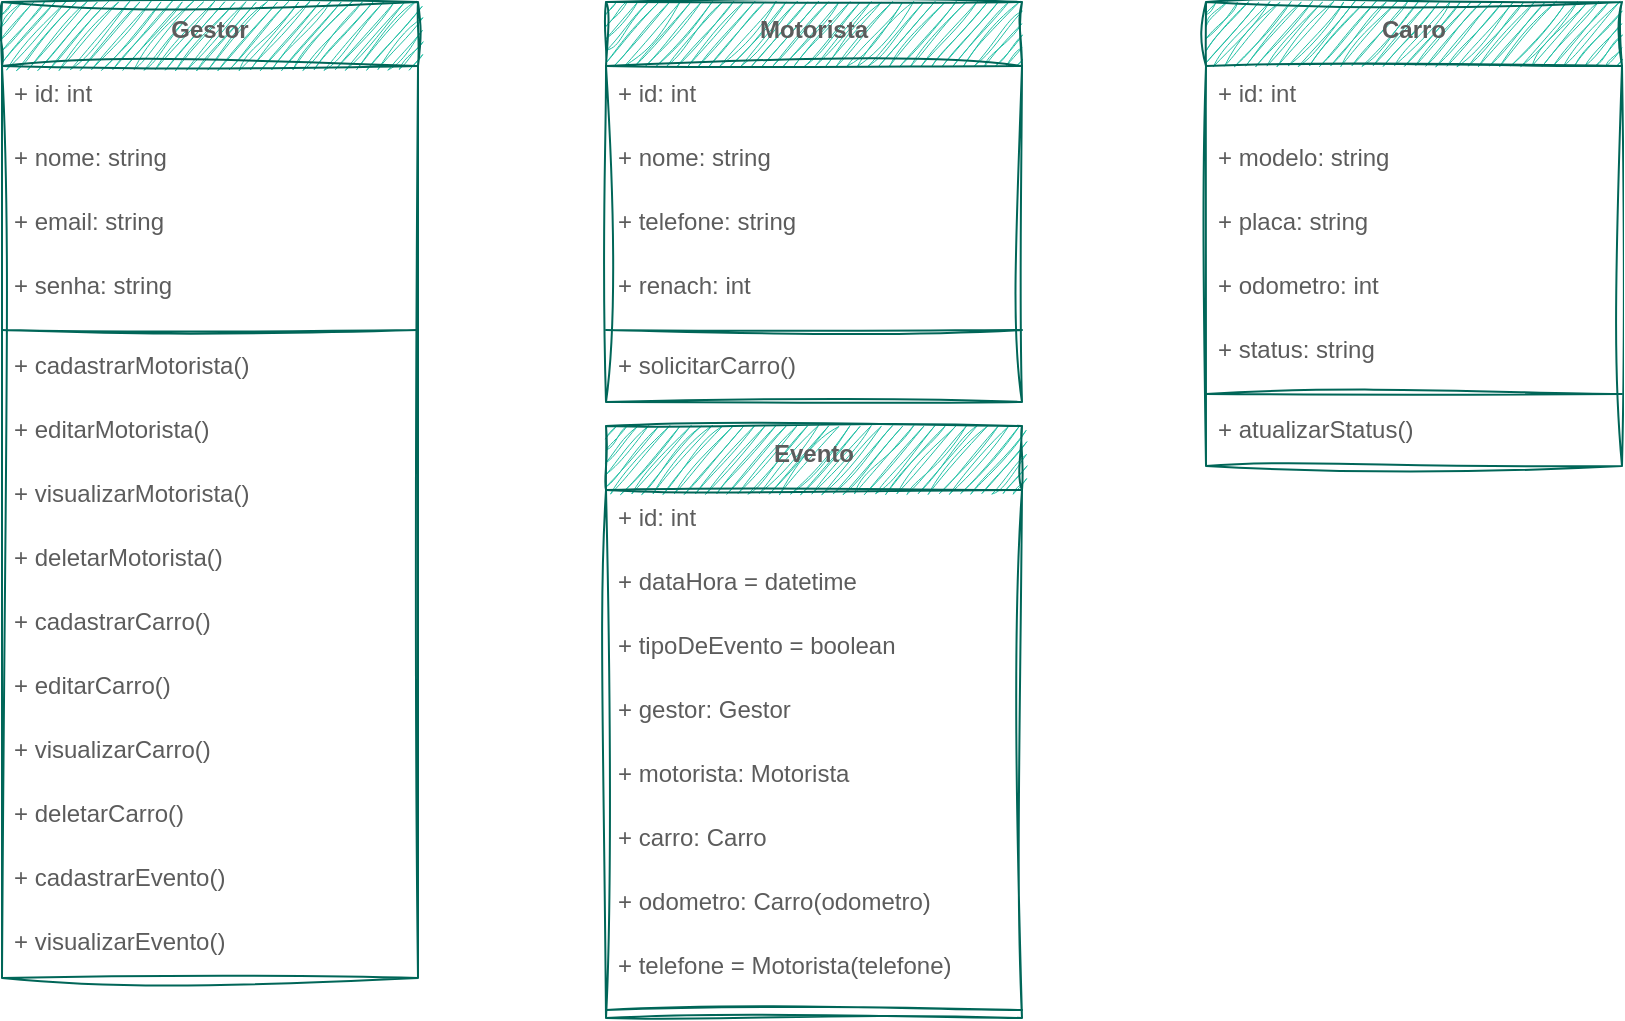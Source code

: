 <mxfile version="26.1.0">
  <diagram name="Página-1" id="3ox3w0ggHLgNSNyq2sZh">
    <mxGraphModel dx="880" dy="461" grid="0" gridSize="10" guides="1" tooltips="1" connect="1" arrows="1" fold="1" page="1" pageScale="1" pageWidth="827" pageHeight="1169" background="#ffffff" math="0" shadow="0">
      <root>
        <mxCell id="0" />
        <mxCell id="1" parent="0" />
        <mxCell id="2" value="Gestor" style="swimlane;fontStyle=1;align=center;verticalAlign=top;childLayout=stackLayout;horizontal=1;startSize=32;horizontalStack=0;resizeParent=1;resizeParentMax=0;resizeLast=0;collapsible=0;marginBottom=0;fillColor=#21C0A5;strokeColor=#006658;labelBackgroundColor=none;fontColor=#5C5C5C;sketch=1;curveFitting=1;jiggle=2;rounded=0;" parent="1" vertex="1">
          <mxGeometry x="8" y="8" width="208" height="488" as="geometry" />
        </mxCell>
        <mxCell id="3" value="+ id: int" style="text;strokeColor=none;fillColor=none;align=left;verticalAlign=top;spacingLeft=4;spacingRight=4;overflow=hidden;rotatable=0;points=[[0,0.5],[1,0.5]];portConstraint=eastwest;labelBackgroundColor=none;fontColor=#5C5C5C;sketch=1;curveFitting=1;jiggle=2;rounded=0;" parent="2" vertex="1">
          <mxGeometry y="32" width="208" height="32" as="geometry" />
        </mxCell>
        <mxCell id="4" value="+ nome: string" style="text;strokeColor=none;fillColor=none;align=left;verticalAlign=top;spacingLeft=4;spacingRight=4;overflow=hidden;rotatable=0;points=[[0,0.5],[1,0.5]];portConstraint=eastwest;labelBackgroundColor=none;fontColor=#5C5C5C;sketch=1;curveFitting=1;jiggle=2;rounded=0;" parent="2" vertex="1">
          <mxGeometry y="64" width="208" height="32" as="geometry" />
        </mxCell>
        <mxCell id="5" value="+ email: string" style="text;strokeColor=none;fillColor=none;align=left;verticalAlign=top;spacingLeft=4;spacingRight=4;overflow=hidden;rotatable=0;points=[[0,0.5],[1,0.5]];portConstraint=eastwest;labelBackgroundColor=none;fontColor=#5C5C5C;sketch=1;curveFitting=1;jiggle=2;rounded=0;" parent="2" vertex="1">
          <mxGeometry y="96" width="208" height="32" as="geometry" />
        </mxCell>
        <mxCell id="6" value="+ senha: string" style="text;strokeColor=none;fillColor=none;align=left;verticalAlign=top;spacingLeft=4;spacingRight=4;overflow=hidden;rotatable=0;points=[[0,0.5],[1,0.5]];portConstraint=eastwest;labelBackgroundColor=none;fontColor=#5C5C5C;sketch=1;curveFitting=1;jiggle=2;rounded=0;" parent="2" vertex="1">
          <mxGeometry y="128" width="208" height="32" as="geometry" />
        </mxCell>
        <mxCell id="8" style="line;strokeWidth=1;fillColor=none;align=left;verticalAlign=middle;spacingTop=-1;spacingLeft=3;spacingRight=3;rotatable=0;labelPosition=right;points=[];portConstraint=eastwest;strokeColor=#006658;labelBackgroundColor=none;fontColor=#5C5C5C;sketch=1;curveFitting=1;jiggle=2;rounded=0;" parent="2" vertex="1">
          <mxGeometry y="160" width="208" height="8" as="geometry" />
        </mxCell>
        <mxCell id="9" value="+ cadastrarMotorista()" style="text;strokeColor=none;fillColor=none;align=left;verticalAlign=top;spacingLeft=4;spacingRight=4;overflow=hidden;rotatable=0;points=[[0,0.5],[1,0.5]];portConstraint=eastwest;labelBackgroundColor=none;fontColor=#5C5C5C;sketch=1;curveFitting=1;jiggle=2;rounded=0;" parent="2" vertex="1">
          <mxGeometry y="168" width="208" height="32" as="geometry" />
        </mxCell>
        <mxCell id="10" value="+ editarMotorista()" style="text;strokeColor=none;fillColor=none;align=left;verticalAlign=top;spacingLeft=4;spacingRight=4;overflow=hidden;rotatable=0;points=[[0,0.5],[1,0.5]];portConstraint=eastwest;labelBackgroundColor=none;fontColor=#5C5C5C;sketch=1;curveFitting=1;jiggle=2;rounded=0;" parent="2" vertex="1">
          <mxGeometry y="200" width="208" height="32" as="geometry" />
        </mxCell>
        <mxCell id="iK1w5hHDq547_emKRhoM-10" value="+ visualizarMotorista()" style="text;strokeColor=none;fillColor=none;align=left;verticalAlign=top;spacingLeft=4;spacingRight=4;overflow=hidden;rotatable=0;points=[[0,0.5],[1,0.5]];portConstraint=eastwest;labelBackgroundColor=none;fontColor=#5C5C5C;sketch=1;curveFitting=1;jiggle=2;rounded=0;" parent="2" vertex="1">
          <mxGeometry y="232" width="208" height="32" as="geometry" />
        </mxCell>
        <mxCell id="iK1w5hHDq547_emKRhoM-11" value="+ deletarMotorista()" style="text;strokeColor=none;fillColor=none;align=left;verticalAlign=top;spacingLeft=4;spacingRight=4;overflow=hidden;rotatable=0;points=[[0,0.5],[1,0.5]];portConstraint=eastwest;labelBackgroundColor=none;fontColor=#5C5C5C;sketch=1;curveFitting=1;jiggle=2;rounded=0;" parent="2" vertex="1">
          <mxGeometry y="264" width="208" height="32" as="geometry" />
        </mxCell>
        <mxCell id="iK1w5hHDq547_emKRhoM-12" value="+ cadastrarCarro()" style="text;strokeColor=none;fillColor=none;align=left;verticalAlign=top;spacingLeft=4;spacingRight=4;overflow=hidden;rotatable=0;points=[[0,0.5],[1,0.5]];portConstraint=eastwest;labelBackgroundColor=none;fontColor=#5C5C5C;sketch=1;curveFitting=1;jiggle=2;rounded=0;" parent="2" vertex="1">
          <mxGeometry y="296" width="208" height="32" as="geometry" />
        </mxCell>
        <mxCell id="iK1w5hHDq547_emKRhoM-13" value="+ editarCarro()" style="text;strokeColor=none;fillColor=none;align=left;verticalAlign=top;spacingLeft=4;spacingRight=4;overflow=hidden;rotatable=0;points=[[0,0.5],[1,0.5]];portConstraint=eastwest;labelBackgroundColor=none;fontColor=#5C5C5C;sketch=1;curveFitting=1;jiggle=2;rounded=0;" parent="2" vertex="1">
          <mxGeometry y="328" width="208" height="32" as="geometry" />
        </mxCell>
        <mxCell id="iK1w5hHDq547_emKRhoM-14" value="+ visualizarCarro()" style="text;strokeColor=none;fillColor=none;align=left;verticalAlign=top;spacingLeft=4;spacingRight=4;overflow=hidden;rotatable=0;points=[[0,0.5],[1,0.5]];portConstraint=eastwest;labelBackgroundColor=none;fontColor=#5C5C5C;sketch=1;curveFitting=1;jiggle=2;rounded=0;" parent="2" vertex="1">
          <mxGeometry y="360" width="208" height="32" as="geometry" />
        </mxCell>
        <mxCell id="iK1w5hHDq547_emKRhoM-15" value="+ deletarCarro()" style="text;strokeColor=none;fillColor=none;align=left;verticalAlign=top;spacingLeft=4;spacingRight=4;overflow=hidden;rotatable=0;points=[[0,0.5],[1,0.5]];portConstraint=eastwest;labelBackgroundColor=none;fontColor=#5C5C5C;sketch=1;curveFitting=1;jiggle=2;rounded=0;" parent="2" vertex="1">
          <mxGeometry y="392" width="208" height="32" as="geometry" />
        </mxCell>
        <mxCell id="iK1w5hHDq547_emKRhoM-16" value="+ cadastrarEvento()" style="text;strokeColor=none;fillColor=none;align=left;verticalAlign=top;spacingLeft=4;spacingRight=4;overflow=hidden;rotatable=0;points=[[0,0.5],[1,0.5]];portConstraint=eastwest;labelBackgroundColor=none;fontColor=#5C5C5C;sketch=1;curveFitting=1;jiggle=2;rounded=0;" parent="2" vertex="1">
          <mxGeometry y="424" width="208" height="32" as="geometry" />
        </mxCell>
        <mxCell id="iK1w5hHDq547_emKRhoM-17" value="+ visualizarEvento()" style="text;strokeColor=none;fillColor=none;align=left;verticalAlign=top;spacingLeft=4;spacingRight=4;overflow=hidden;rotatable=0;points=[[0,0.5],[1,0.5]];portConstraint=eastwest;labelBackgroundColor=none;fontColor=#5C5C5C;sketch=1;curveFitting=1;jiggle=2;rounded=0;" parent="2" vertex="1">
          <mxGeometry y="456" width="208" height="32" as="geometry" />
        </mxCell>
        <mxCell id="iK1w5hHDq547_emKRhoM-18" value="Motorista" style="swimlane;fontStyle=1;align=center;verticalAlign=top;childLayout=stackLayout;horizontal=1;startSize=32;horizontalStack=0;resizeParent=1;resizeParentMax=0;resizeLast=0;collapsible=0;marginBottom=0;fillColor=#21C0A5;strokeColor=#006658;labelBackgroundColor=none;fontColor=#5C5C5C;sketch=1;curveFitting=1;jiggle=2;rounded=0;" parent="1" vertex="1">
          <mxGeometry x="310" y="8" width="208" height="200" as="geometry" />
        </mxCell>
        <mxCell id="iK1w5hHDq547_emKRhoM-19" value="+ id: int" style="text;strokeColor=none;fillColor=none;align=left;verticalAlign=top;spacingLeft=4;spacingRight=4;overflow=hidden;rotatable=0;points=[[0,0.5],[1,0.5]];portConstraint=eastwest;labelBackgroundColor=none;fontColor=#5C5C5C;sketch=1;curveFitting=1;jiggle=2;rounded=0;" parent="iK1w5hHDq547_emKRhoM-18" vertex="1">
          <mxGeometry y="32" width="208" height="32" as="geometry" />
        </mxCell>
        <mxCell id="iK1w5hHDq547_emKRhoM-20" value="+ nome: string" style="text;strokeColor=none;fillColor=none;align=left;verticalAlign=top;spacingLeft=4;spacingRight=4;overflow=hidden;rotatable=0;points=[[0,0.5],[1,0.5]];portConstraint=eastwest;labelBackgroundColor=none;fontColor=#5C5C5C;sketch=1;curveFitting=1;jiggle=2;rounded=0;" parent="iK1w5hHDq547_emKRhoM-18" vertex="1">
          <mxGeometry y="64" width="208" height="32" as="geometry" />
        </mxCell>
        <mxCell id="iK1w5hHDq547_emKRhoM-21" value="+ telefone: string" style="text;strokeColor=none;fillColor=none;align=left;verticalAlign=top;spacingLeft=4;spacingRight=4;overflow=hidden;rotatable=0;points=[[0,0.5],[1,0.5]];portConstraint=eastwest;labelBackgroundColor=none;fontColor=#5C5C5C;sketch=1;curveFitting=1;jiggle=2;rounded=0;" parent="iK1w5hHDq547_emKRhoM-18" vertex="1">
          <mxGeometry y="96" width="208" height="32" as="geometry" />
        </mxCell>
        <mxCell id="LZ6PQEkHexlFpo__7pmv-10" value="+ renach: int " style="text;strokeColor=none;fillColor=none;align=left;verticalAlign=top;spacingLeft=4;spacingRight=4;overflow=hidden;rotatable=0;points=[[0,0.5],[1,0.5]];portConstraint=eastwest;labelBackgroundColor=none;fontColor=#5C5C5C;sketch=1;curveFitting=1;jiggle=2;rounded=0;" vertex="1" parent="iK1w5hHDq547_emKRhoM-18">
          <mxGeometry y="128" width="208" height="32" as="geometry" />
        </mxCell>
        <mxCell id="iK1w5hHDq547_emKRhoM-23" style="line;strokeWidth=1;fillColor=none;align=left;verticalAlign=middle;spacingTop=-1;spacingLeft=3;spacingRight=3;rotatable=0;labelPosition=right;points=[];portConstraint=eastwest;strokeColor=#006658;labelBackgroundColor=none;fontColor=#5C5C5C;sketch=1;curveFitting=1;jiggle=2;rounded=0;" parent="iK1w5hHDq547_emKRhoM-18" vertex="1">
          <mxGeometry y="160" width="208" height="8" as="geometry" />
        </mxCell>
        <mxCell id="iK1w5hHDq547_emKRhoM-24" value="+ solicitarCarro()" style="text;strokeColor=none;fillColor=none;align=left;verticalAlign=top;spacingLeft=4;spacingRight=4;overflow=hidden;rotatable=0;points=[[0,0.5],[1,0.5]];portConstraint=eastwest;labelBackgroundColor=none;fontColor=#5C5C5C;sketch=1;curveFitting=1;jiggle=2;rounded=0;" parent="iK1w5hHDq547_emKRhoM-18" vertex="1">
          <mxGeometry y="168" width="208" height="32" as="geometry" />
        </mxCell>
        <mxCell id="iK1w5hHDq547_emKRhoM-34" value="Carro" style="swimlane;fontStyle=1;align=center;verticalAlign=top;childLayout=stackLayout;horizontal=1;startSize=32;horizontalStack=0;resizeParent=1;resizeParentMax=0;resizeLast=0;collapsible=0;marginBottom=0;fillColor=#21C0A5;strokeColor=#006658;labelBackgroundColor=none;fontColor=#5C5C5C;sketch=1;curveFitting=1;jiggle=2;rounded=0;" parent="1" vertex="1">
          <mxGeometry x="610" y="8" width="208" height="232" as="geometry" />
        </mxCell>
        <mxCell id="iK1w5hHDq547_emKRhoM-35" value="+ id: int" style="text;strokeColor=none;fillColor=none;align=left;verticalAlign=top;spacingLeft=4;spacingRight=4;overflow=hidden;rotatable=0;points=[[0,0.5],[1,0.5]];portConstraint=eastwest;labelBackgroundColor=none;fontColor=#5C5C5C;sketch=1;curveFitting=1;jiggle=2;rounded=0;" parent="iK1w5hHDq547_emKRhoM-34" vertex="1">
          <mxGeometry y="32" width="208" height="32" as="geometry" />
        </mxCell>
        <mxCell id="iK1w5hHDq547_emKRhoM-36" value="+ modelo: string" style="text;strokeColor=none;fillColor=none;align=left;verticalAlign=top;spacingLeft=4;spacingRight=4;overflow=hidden;rotatable=0;points=[[0,0.5],[1,0.5]];portConstraint=eastwest;labelBackgroundColor=none;fontColor=#5C5C5C;sketch=1;curveFitting=1;jiggle=2;rounded=0;" parent="iK1w5hHDq547_emKRhoM-34" vertex="1">
          <mxGeometry y="64" width="208" height="32" as="geometry" />
        </mxCell>
        <mxCell id="iK1w5hHDq547_emKRhoM-37" value="+ placa: string" style="text;strokeColor=none;fillColor=none;align=left;verticalAlign=top;spacingLeft=4;spacingRight=4;overflow=hidden;rotatable=0;points=[[0,0.5],[1,0.5]];portConstraint=eastwest;labelBackgroundColor=none;fontColor=#5C5C5C;sketch=1;curveFitting=1;jiggle=2;rounded=0;" parent="iK1w5hHDq547_emKRhoM-34" vertex="1">
          <mxGeometry y="96" width="208" height="32" as="geometry" />
        </mxCell>
        <mxCell id="iK1w5hHDq547_emKRhoM-38" value="+ odometro: int" style="text;strokeColor=none;fillColor=none;align=left;verticalAlign=top;spacingLeft=4;spacingRight=4;overflow=hidden;rotatable=0;points=[[0,0.5],[1,0.5]];portConstraint=eastwest;labelBackgroundColor=none;fontColor=#5C5C5C;sketch=1;curveFitting=1;jiggle=2;rounded=0;" parent="iK1w5hHDq547_emKRhoM-34" vertex="1">
          <mxGeometry y="128" width="208" height="32" as="geometry" />
        </mxCell>
        <mxCell id="iK1w5hHDq547_emKRhoM-85" value="+ status: string" style="text;strokeColor=none;fillColor=none;align=left;verticalAlign=top;spacingLeft=4;spacingRight=4;overflow=hidden;rotatable=0;points=[[0,0.5],[1,0.5]];portConstraint=eastwest;labelBackgroundColor=none;fontColor=#5C5C5C;sketch=1;curveFitting=1;jiggle=2;rounded=0;" parent="iK1w5hHDq547_emKRhoM-34" vertex="1">
          <mxGeometry y="160" width="208" height="32" as="geometry" />
        </mxCell>
        <mxCell id="iK1w5hHDq547_emKRhoM-39" style="line;strokeWidth=1;fillColor=none;align=left;verticalAlign=middle;spacingTop=-1;spacingLeft=3;spacingRight=3;rotatable=0;labelPosition=right;points=[];portConstraint=eastwest;strokeColor=#006658;labelBackgroundColor=none;fontColor=#5C5C5C;sketch=1;curveFitting=1;jiggle=2;rounded=0;" parent="iK1w5hHDq547_emKRhoM-34" vertex="1">
          <mxGeometry y="192" width="208" height="8" as="geometry" />
        </mxCell>
        <mxCell id="iK1w5hHDq547_emKRhoM-40" value="+ atualizarStatus()" style="text;strokeColor=none;fillColor=none;align=left;verticalAlign=top;spacingLeft=4;spacingRight=4;overflow=hidden;rotatable=0;points=[[0,0.5],[1,0.5]];portConstraint=eastwest;labelBackgroundColor=none;fontColor=#5C5C5C;sketch=1;curveFitting=1;jiggle=2;rounded=0;" parent="iK1w5hHDq547_emKRhoM-34" vertex="1">
          <mxGeometry y="200" width="208" height="32" as="geometry" />
        </mxCell>
        <mxCell id="iK1w5hHDq547_emKRhoM-50" value="Evento" style="swimlane;fontStyle=1;align=center;verticalAlign=top;childLayout=stackLayout;horizontal=1;startSize=32;horizontalStack=0;resizeParent=1;resizeParentMax=0;resizeLast=0;collapsible=0;marginBottom=0;fillColor=#21C0A5;strokeColor=#006658;labelBackgroundColor=none;fontColor=#5C5C5C;sketch=1;curveFitting=1;jiggle=2;rounded=0;" parent="1" vertex="1">
          <mxGeometry x="310" y="220" width="208" height="296" as="geometry" />
        </mxCell>
        <mxCell id="iK1w5hHDq547_emKRhoM-86" value="+ id: int" style="text;strokeColor=none;fillColor=none;align=left;verticalAlign=top;spacingLeft=4;spacingRight=4;overflow=hidden;rotatable=0;points=[[0,0.5],[1,0.5]];portConstraint=eastwest;labelBackgroundColor=none;fontColor=#5C5C5C;sketch=1;curveFitting=1;jiggle=2;rounded=0;" parent="iK1w5hHDq547_emKRhoM-50" vertex="1">
          <mxGeometry y="32" width="208" height="32" as="geometry" />
        </mxCell>
        <mxCell id="iK1w5hHDq547_emKRhoM-84" value="+ dataHora = datetime" style="text;strokeColor=none;fillColor=none;align=left;verticalAlign=top;spacingLeft=4;spacingRight=4;overflow=hidden;rotatable=0;points=[[0,0.5],[1,0.5]];portConstraint=eastwest;labelBackgroundColor=none;fontColor=#5C5C5C;sketch=1;curveFitting=1;jiggle=2;rounded=0;" parent="iK1w5hHDq547_emKRhoM-50" vertex="1">
          <mxGeometry y="64" width="208" height="32" as="geometry" />
        </mxCell>
        <mxCell id="iK1w5hHDq547_emKRhoM-83" value="+ tipoDeEvento = boolean" style="text;strokeColor=none;fillColor=none;align=left;verticalAlign=top;spacingLeft=4;spacingRight=4;overflow=hidden;rotatable=0;points=[[0,0.5],[1,0.5]];portConstraint=eastwest;labelBackgroundColor=none;fontColor=#5C5C5C;sketch=1;curveFitting=1;jiggle=2;rounded=0;" parent="iK1w5hHDq547_emKRhoM-50" vertex="1">
          <mxGeometry y="96" width="208" height="32" as="geometry" />
        </mxCell>
        <mxCell id="iK1w5hHDq547_emKRhoM-87" value="+ gestor: Gestor " style="text;strokeColor=none;fillColor=none;align=left;verticalAlign=top;spacingLeft=4;spacingRight=4;overflow=hidden;rotatable=0;points=[[0,0.5],[1,0.5]];portConstraint=eastwest;labelBackgroundColor=none;fontColor=#5C5C5C;sketch=1;curveFitting=1;jiggle=2;rounded=0;" parent="iK1w5hHDq547_emKRhoM-50" vertex="1">
          <mxGeometry y="128" width="208" height="32" as="geometry" />
        </mxCell>
        <mxCell id="iK1w5hHDq547_emKRhoM-88" value="+ motorista: Motorista" style="text;strokeColor=none;fillColor=none;align=left;verticalAlign=top;spacingLeft=4;spacingRight=4;overflow=hidden;rotatable=0;points=[[0,0.5],[1,0.5]];portConstraint=eastwest;labelBackgroundColor=none;fontColor=#5C5C5C;sketch=1;curveFitting=1;jiggle=2;rounded=0;" parent="iK1w5hHDq547_emKRhoM-50" vertex="1">
          <mxGeometry y="160" width="208" height="32" as="geometry" />
        </mxCell>
        <mxCell id="iK1w5hHDq547_emKRhoM-89" value="+ carro: Carro" style="text;strokeColor=none;fillColor=none;align=left;verticalAlign=top;spacingLeft=4;spacingRight=4;overflow=hidden;rotatable=0;points=[[0,0.5],[1,0.5]];portConstraint=eastwest;labelBackgroundColor=none;fontColor=#5C5C5C;sketch=1;curveFitting=1;jiggle=2;rounded=0;" parent="iK1w5hHDq547_emKRhoM-50" vertex="1">
          <mxGeometry y="192" width="208" height="32" as="geometry" />
        </mxCell>
        <mxCell id="iK1w5hHDq547_emKRhoM-90" value="+ odometro: Carro(odometro)" style="text;strokeColor=none;fillColor=none;align=left;verticalAlign=top;spacingLeft=4;spacingRight=4;overflow=hidden;rotatable=0;points=[[0,0.5],[1,0.5]];portConstraint=eastwest;labelBackgroundColor=none;fontColor=#5C5C5C;sketch=1;curveFitting=1;jiggle=2;rounded=0;" parent="iK1w5hHDq547_emKRhoM-50" vertex="1">
          <mxGeometry y="224" width="208" height="32" as="geometry" />
        </mxCell>
        <mxCell id="iK1w5hHDq547_emKRhoM-91" value="+ telefone = Motorista(telefone)" style="text;strokeColor=none;fillColor=none;align=left;verticalAlign=top;spacingLeft=4;spacingRight=4;overflow=hidden;rotatable=0;points=[[0,0.5],[1,0.5]];portConstraint=eastwest;labelBackgroundColor=none;fontColor=#5C5C5C;sketch=1;curveFitting=1;jiggle=2;rounded=0;" parent="iK1w5hHDq547_emKRhoM-50" vertex="1">
          <mxGeometry y="256" width="208" height="32" as="geometry" />
        </mxCell>
        <mxCell id="iK1w5hHDq547_emKRhoM-55" style="line;strokeWidth=1;fillColor=none;align=left;verticalAlign=middle;spacingTop=-1;spacingLeft=3;spacingRight=3;rotatable=0;labelPosition=right;points=[];portConstraint=eastwest;strokeColor=#006658;labelBackgroundColor=none;fontColor=#5C5C5C;sketch=1;curveFitting=1;jiggle=2;rounded=0;" parent="iK1w5hHDq547_emKRhoM-50" vertex="1">
          <mxGeometry y="288" width="208" height="8" as="geometry" />
        </mxCell>
      </root>
    </mxGraphModel>
  </diagram>
</mxfile>
